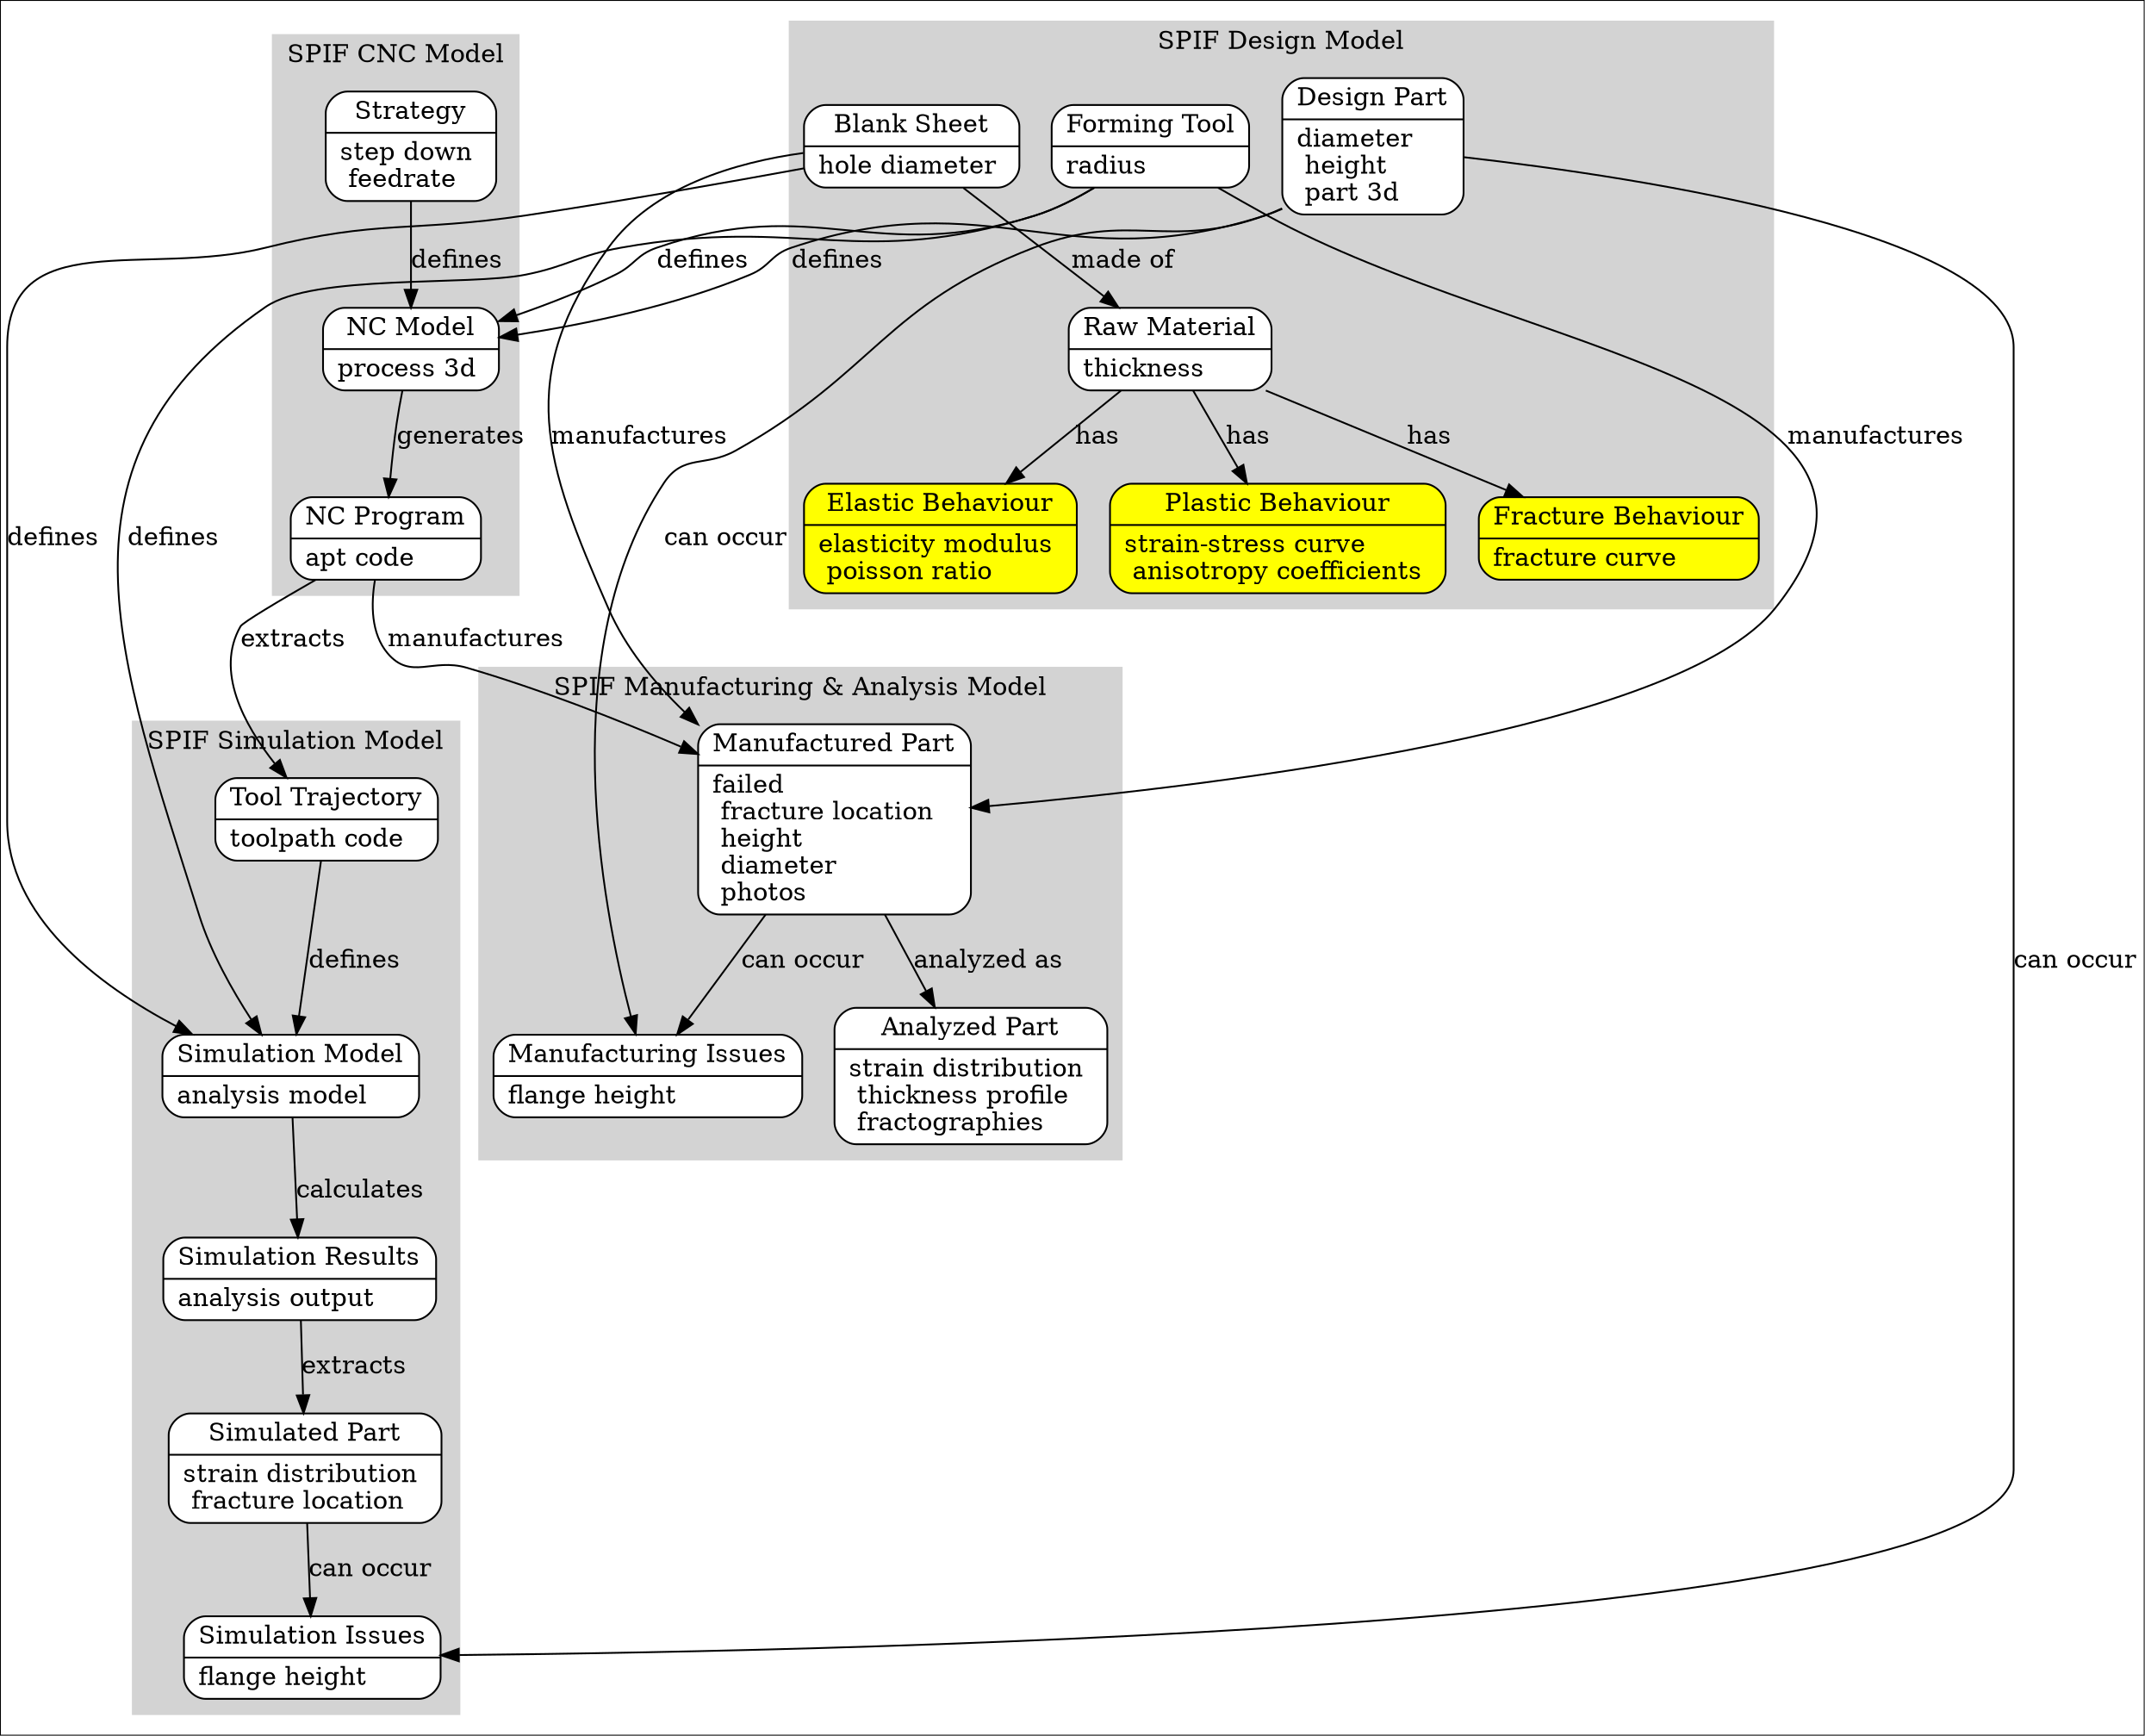 digraph datamodel {
    colorscheme=pastel19
    node [shape=record, style="filled, rounded", fillcolor=white, color=black]

/* DATA MODEL */

    /* SPIF Design Model */
    subgraph clusterParts {
        label="SPIF Design Model"; style=filled; color=lightgrey;

        blank [label="Blank Sheet"]
        raw [label="Raw Material"]
        part [label="Design Part"]
        tool [label="Forming Tool"]
    }
    blank -> raw [label="made of"]

    /* SPIF CNC Model */
    subgraph clusterNC {
        label="SPIF CNC Model"; style=filled; color=lightgrey;

        strategy [label="Strategy"]
        program [label="NC Program"]
        nc [label="NC Model"]
    }

    /* SPIF Simulation Model */
    subgraph clustersimulation {
        label="SPIF Simulation Model"; style=filled; color=lightgrey;

        path [label="Tool Trajectory"]
        sim_model [label="Simulation Model"]
        sim_res [label="Simulation Results"]
        part_sim [label="Simulated Part"]
        iss_sim [label="Simulation Issues"]
    }

    /* SPIF Manufacturing Model */
    subgraph clustermanuf {
        label="SPIF Manufacturing & Analysis Model"; style=filled; color=lightgrey;

        part_manuf [label="Manufactured Part"]
        part_anal [label="Analyzed Part"]
        iss_manuf [label="Manufacturing Issues"]
    }

    /* Global relations */
    {part, tool, strategy} -> nc [label="defines"]
    nc -> program [label="generates"]
    {blank, tool, path} -> sim_model [label="defines"]
    sim_model -> sim_res [label="calculates"]
    sim_res -> part_sim [label="extracts"]
    program -> path [label="extracts"]
    {part, part_sim} -> iss_sim [label="can occur"]
    {blank, tool, program} -> part_manuf [label="manufactures"]
    part_manuf -> part_anal [label="analyzed as"]
    {part, part_manuf} -> iss_manuf [label="can occur"]


/* ENRICH DATA MODEL: NEW OBJECTS AND ATTRIBUTES */
// node format: "{<class> | <attribute> \l<attribute> \l<attribute> ... \l}"

    node [fillcolor=yellow1]

    /* SPIF Design Model */
    subgraph clusterParts {
        blank [label="{Blank Sheet | hole diameter \l}"]
        raw [label="{Raw Material | thickness \l}"]
        part [label="{Design Part | diameter \l height \l part 3d \l}"]
        tool [label="{Forming Tool | radius \l}"]

        elastic [label="{Elastic Behaviour | elasticity modulus \l poisson ratio \l}"]
        plastic [label="{Plastic Behaviour | strain-stress curve \l anisotropy coefficients \l}"]
        fracture [label="{Fracture Behaviour | fracture curve \l}"]
    }
    raw -> {elastic, plastic, fracture} [label="has"]

    /* SPIF CNC Model */
    subgraph clusterNC {
        strategy [label="{Strategy | step down \l feedrate \l}"]
        program [label="{NC Program | apt code \l}"]
        nc [label="{NC Model | process 3d \l}"]
    }

    /* SPIF Simulation Model */
    subgraph clustersimulation {
        path [label="{Tool Trajectory | toolpath code \l}"]
        sim_model [label="{Simulation Model | analysis model \l}"]
        sim_res [label="{Simulation Results | analysis output \l}"]
        part_sim [label="{Simulated Part | strain distribution \l fracture location \l}"]
        iss_sim [label="{Simulation Issues | flange height \l}"]
    }

    /* SPIF Manufacturing Model */
    subgraph clustermanuf {
        part_manuf [label="{Manufactured Part | failed \l fracture location \l height \l diameter \l photos \l}"]
        part_anal [label="{Analyzed Part | strain distribution \l thickness profile \l fractographies \l}"]
        iss_manuf [label="{Manufacturing Issues | flange height \l}"]
    }
}

